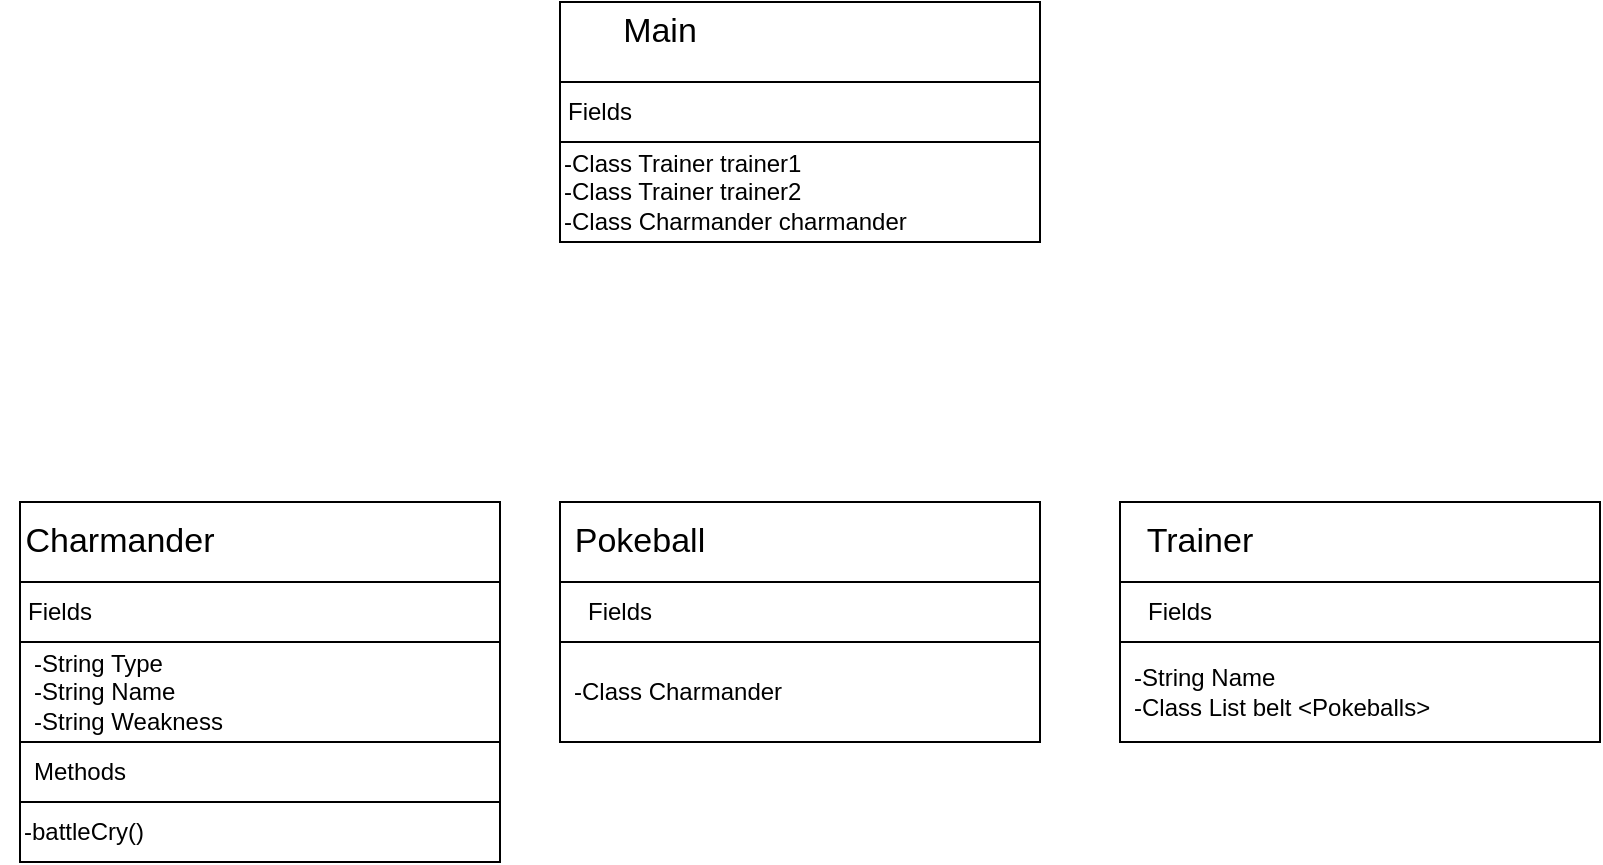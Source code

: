 <mxfile version="21.2.9" type="device">
  <diagram id="prtHgNgQTEPvFCAcTncT" name="Page-1">
    <mxGraphModel dx="1050" dy="515" grid="1" gridSize="10" guides="1" tooltips="1" connect="1" arrows="1" fold="1" page="1" pageScale="1" pageWidth="827" pageHeight="1169" math="0" shadow="0">
      <root>
        <mxCell id="0" />
        <mxCell id="1" parent="0" />
        <mxCell id="SbyHB9cEmRJJJoCMz8zF-1" value="" style="rounded=0;whiteSpace=wrap;html=1;" parent="1" vertex="1">
          <mxGeometry x="20" y="290" width="240" height="40" as="geometry" />
        </mxCell>
        <mxCell id="SbyHB9cEmRJJJoCMz8zF-2" value="" style="rounded=0;whiteSpace=wrap;html=1;" parent="1" vertex="1">
          <mxGeometry x="20" y="330" width="240" height="30" as="geometry" />
        </mxCell>
        <mxCell id="SbyHB9cEmRJJJoCMz8zF-3" value="&lt;font style=&quot;font-size: 17px;&quot;&gt;Charmander&lt;/font&gt;" style="text;html=1;strokeColor=none;fillColor=none;align=center;verticalAlign=middle;whiteSpace=wrap;rounded=0;" parent="1" vertex="1">
          <mxGeometry x="20" y="295" width="100" height="30" as="geometry" />
        </mxCell>
        <mxCell id="SbyHB9cEmRJJJoCMz8zF-4" value="" style="rounded=0;whiteSpace=wrap;html=1;" parent="1" vertex="1">
          <mxGeometry x="20" y="360" width="240" height="50" as="geometry" />
        </mxCell>
        <mxCell id="SbyHB9cEmRJJJoCMz8zF-5" value="Fields" style="text;html=1;strokeColor=none;fillColor=none;align=center;verticalAlign=middle;whiteSpace=wrap;rounded=0;" parent="1" vertex="1">
          <mxGeometry x="10" y="330" width="60" height="30" as="geometry" />
        </mxCell>
        <mxCell id="SbyHB9cEmRJJJoCMz8zF-6" value="-String Type&lt;br&gt;-String Name&lt;br&gt;-String Weakness" style="text;html=1;strokeColor=none;fillColor=none;align=left;verticalAlign=middle;whiteSpace=wrap;rounded=0;" parent="1" vertex="1">
          <mxGeometry x="25" y="370" width="110" height="30" as="geometry" />
        </mxCell>
        <mxCell id="SbyHB9cEmRJJJoCMz8zF-8" value="" style="rounded=0;whiteSpace=wrap;html=1;" parent="1" vertex="1">
          <mxGeometry x="20" y="410" width="240" height="30" as="geometry" />
        </mxCell>
        <mxCell id="SbyHB9cEmRJJJoCMz8zF-9" value="Methods" style="text;html=1;strokeColor=none;fillColor=none;align=center;verticalAlign=middle;whiteSpace=wrap;rounded=0;" parent="1" vertex="1">
          <mxGeometry x="20" y="410" width="60" height="30" as="geometry" />
        </mxCell>
        <mxCell id="SbyHB9cEmRJJJoCMz8zF-10" value="" style="rounded=0;whiteSpace=wrap;html=1;" parent="1" vertex="1">
          <mxGeometry x="20" y="440" width="240" height="30" as="geometry" />
        </mxCell>
        <mxCell id="SbyHB9cEmRJJJoCMz8zF-11" value="&lt;div style=&quot;&quot;&gt;&lt;span style=&quot;background-color: initial;&quot;&gt;-battleCry()&lt;/span&gt;&lt;br&gt;&lt;/div&gt;" style="text;html=1;strokeColor=none;fillColor=none;align=left;verticalAlign=middle;whiteSpace=wrap;rounded=0;" parent="1" vertex="1">
          <mxGeometry x="20" y="440" width="110" height="30" as="geometry" />
        </mxCell>
        <mxCell id="A3pQhHkcFOYl_NKlipUs-1" value="" style="rounded=0;whiteSpace=wrap;html=1;" vertex="1" parent="1">
          <mxGeometry x="290" y="290" width="240" height="40" as="geometry" />
        </mxCell>
        <mxCell id="A3pQhHkcFOYl_NKlipUs-2" value="" style="rounded=0;whiteSpace=wrap;html=1;" vertex="1" parent="1">
          <mxGeometry x="290" y="330" width="240" height="30" as="geometry" />
        </mxCell>
        <mxCell id="A3pQhHkcFOYl_NKlipUs-3" value="&lt;span style=&quot;font-size: 17px;&quot;&gt;Pokeball&lt;/span&gt;" style="text;html=1;strokeColor=none;fillColor=none;align=center;verticalAlign=middle;whiteSpace=wrap;rounded=0;" vertex="1" parent="1">
          <mxGeometry x="280" y="295" width="100" height="30" as="geometry" />
        </mxCell>
        <mxCell id="A3pQhHkcFOYl_NKlipUs-4" value="" style="rounded=0;whiteSpace=wrap;html=1;" vertex="1" parent="1">
          <mxGeometry x="290" y="360" width="240" height="50" as="geometry" />
        </mxCell>
        <mxCell id="A3pQhHkcFOYl_NKlipUs-5" value="Fields" style="text;html=1;strokeColor=none;fillColor=none;align=center;verticalAlign=middle;whiteSpace=wrap;rounded=0;" vertex="1" parent="1">
          <mxGeometry x="290" y="330" width="60" height="30" as="geometry" />
        </mxCell>
        <mxCell id="A3pQhHkcFOYl_NKlipUs-6" value="-Class Charmander" style="text;html=1;strokeColor=none;fillColor=none;align=left;verticalAlign=middle;whiteSpace=wrap;rounded=0;" vertex="1" parent="1">
          <mxGeometry x="295" y="370" width="110" height="30" as="geometry" />
        </mxCell>
        <mxCell id="A3pQhHkcFOYl_NKlipUs-11" value="" style="rounded=0;whiteSpace=wrap;html=1;" vertex="1" parent="1">
          <mxGeometry x="570" y="290" width="240" height="40" as="geometry" />
        </mxCell>
        <mxCell id="A3pQhHkcFOYl_NKlipUs-12" value="" style="rounded=0;whiteSpace=wrap;html=1;" vertex="1" parent="1">
          <mxGeometry x="570" y="330" width="240" height="30" as="geometry" />
        </mxCell>
        <mxCell id="A3pQhHkcFOYl_NKlipUs-13" value="&lt;font style=&quot;font-size: 17px;&quot;&gt;Trainer&lt;/font&gt;" style="text;html=1;strokeColor=none;fillColor=none;align=center;verticalAlign=middle;whiteSpace=wrap;rounded=0;" vertex="1" parent="1">
          <mxGeometry x="560" y="295" width="100" height="30" as="geometry" />
        </mxCell>
        <mxCell id="A3pQhHkcFOYl_NKlipUs-14" value="" style="rounded=0;whiteSpace=wrap;html=1;" vertex="1" parent="1">
          <mxGeometry x="570" y="360" width="240" height="50" as="geometry" />
        </mxCell>
        <mxCell id="A3pQhHkcFOYl_NKlipUs-15" value="Fields" style="text;html=1;strokeColor=none;fillColor=none;align=center;verticalAlign=middle;whiteSpace=wrap;rounded=0;" vertex="1" parent="1">
          <mxGeometry x="570" y="330" width="60" height="30" as="geometry" />
        </mxCell>
        <mxCell id="A3pQhHkcFOYl_NKlipUs-16" value="-String Name&lt;br&gt;-Class List belt &amp;lt;Pokeballs&amp;gt;" style="text;html=1;strokeColor=none;fillColor=none;align=left;verticalAlign=middle;whiteSpace=wrap;rounded=0;" vertex="1" parent="1">
          <mxGeometry x="575" y="370" width="175" height="30" as="geometry" />
        </mxCell>
        <mxCell id="A3pQhHkcFOYl_NKlipUs-21" value="" style="rounded=0;whiteSpace=wrap;html=1;" vertex="1" parent="1">
          <mxGeometry x="290" y="40" width="240" height="40" as="geometry" />
        </mxCell>
        <mxCell id="A3pQhHkcFOYl_NKlipUs-22" value="" style="rounded=0;whiteSpace=wrap;html=1;" vertex="1" parent="1">
          <mxGeometry x="290" y="80" width="240" height="30" as="geometry" />
        </mxCell>
        <mxCell id="A3pQhHkcFOYl_NKlipUs-23" value="&lt;font style=&quot;font-size: 17px;&quot;&gt;Main&lt;/font&gt;" style="text;html=1;strokeColor=none;fillColor=none;align=center;verticalAlign=middle;whiteSpace=wrap;rounded=0;" vertex="1" parent="1">
          <mxGeometry x="290" y="40" width="100" height="30" as="geometry" />
        </mxCell>
        <mxCell id="A3pQhHkcFOYl_NKlipUs-24" value="" style="rounded=0;whiteSpace=wrap;html=1;" vertex="1" parent="1">
          <mxGeometry x="290" y="110" width="240" height="50" as="geometry" />
        </mxCell>
        <mxCell id="A3pQhHkcFOYl_NKlipUs-25" value="Fields" style="text;html=1;strokeColor=none;fillColor=none;align=center;verticalAlign=middle;whiteSpace=wrap;rounded=0;" vertex="1" parent="1">
          <mxGeometry x="280" y="80" width="60" height="30" as="geometry" />
        </mxCell>
        <mxCell id="A3pQhHkcFOYl_NKlipUs-26" value="-Class Trainer trainer1&lt;br&gt;-Class Trainer trainer2&lt;br&gt;-Class Charmander charmander" style="text;html=1;strokeColor=none;fillColor=none;align=left;verticalAlign=middle;whiteSpace=wrap;rounded=0;" vertex="1" parent="1">
          <mxGeometry x="290" y="120" width="225" height="30" as="geometry" />
        </mxCell>
      </root>
    </mxGraphModel>
  </diagram>
</mxfile>
